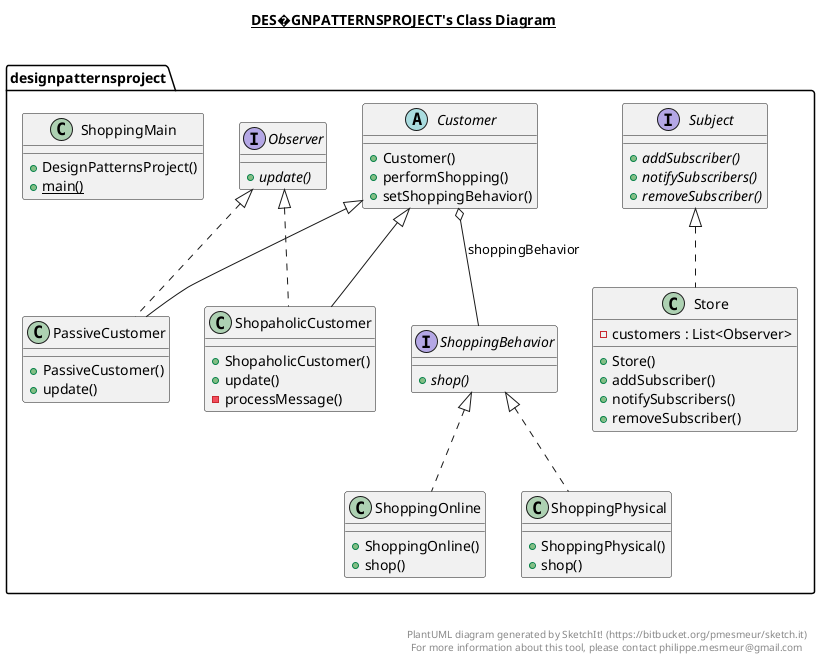 @startuml

title __DES�GNPATTERNSPROJECT's Class Diagram__\n

  namespace designpatternsproject {
    abstract class designpatternsproject.Customer {
        + Customer()
        + performShopping()
        + setShoppingBehavior()
    }
  }
  

  namespace designpatternsproject {
    class designpatternsproject.ShoppingMain {
        + DesignPatternsProject()
        {static} + main()
    }
  }
  

  namespace designpatternsproject {
    interface designpatternsproject.Observer {
        {abstract} + update()
    }
  }
  

  namespace designpatternsproject {
    class designpatternsproject.PassiveCustomer {
        + PassiveCustomer()
        + update()
    }
  }
  

  namespace designpatternsproject {
    class designpatternsproject.ShopaholicCustomer {
        + ShopaholicCustomer()
        + update()
        - processMessage()
    }
  }
  

  namespace designpatternsproject {
    interface designpatternsproject.ShoppingBehavior {
        {abstract} + shop()
    }
  }
  

  namespace designpatternsproject {
    class designpatternsproject.ShoppingOnline {
        + ShoppingOnline()
        + shop()
    }
  }
  

  namespace designpatternsproject {
    class designpatternsproject.ShoppingPhysical {
        + ShoppingPhysical()
        + shop()
    }
  }
  

  namespace designpatternsproject {
    class designpatternsproject.Store {
        - customers : List<Observer>
        + Store()
        + addSubscriber()
        + notifySubscribers()
        + removeSubscriber()
    }
  }
  

  namespace designpatternsproject {
    interface designpatternsproject.Subject {
        {abstract} + addSubscriber()
        {abstract} + notifySubscribers()
        {abstract} + removeSubscriber()
    }
  }
  

  designpatternsproject.Customer o-- designpatternsproject.ShoppingBehavior : shoppingBehavior
  designpatternsproject.PassiveCustomer .up.|> designpatternsproject.Observer
  designpatternsproject.PassiveCustomer -up-|> designpatternsproject.Customer
  designpatternsproject.ShopaholicCustomer .up.|> designpatternsproject.Observer
  designpatternsproject.ShopaholicCustomer -up-|> designpatternsproject.Customer
  designpatternsproject.ShoppingOnline .up.|> designpatternsproject.ShoppingBehavior
  designpatternsproject.ShoppingPhysical .up.|> designpatternsproject.ShoppingBehavior
  designpatternsproject.Store .up.|> designpatternsproject.Subject


right footer


PlantUML diagram generated by SketchIt! (https://bitbucket.org/pmesmeur/sketch.it)
For more information about this tool, please contact philippe.mesmeur@gmail.com
endfooter

@enduml
